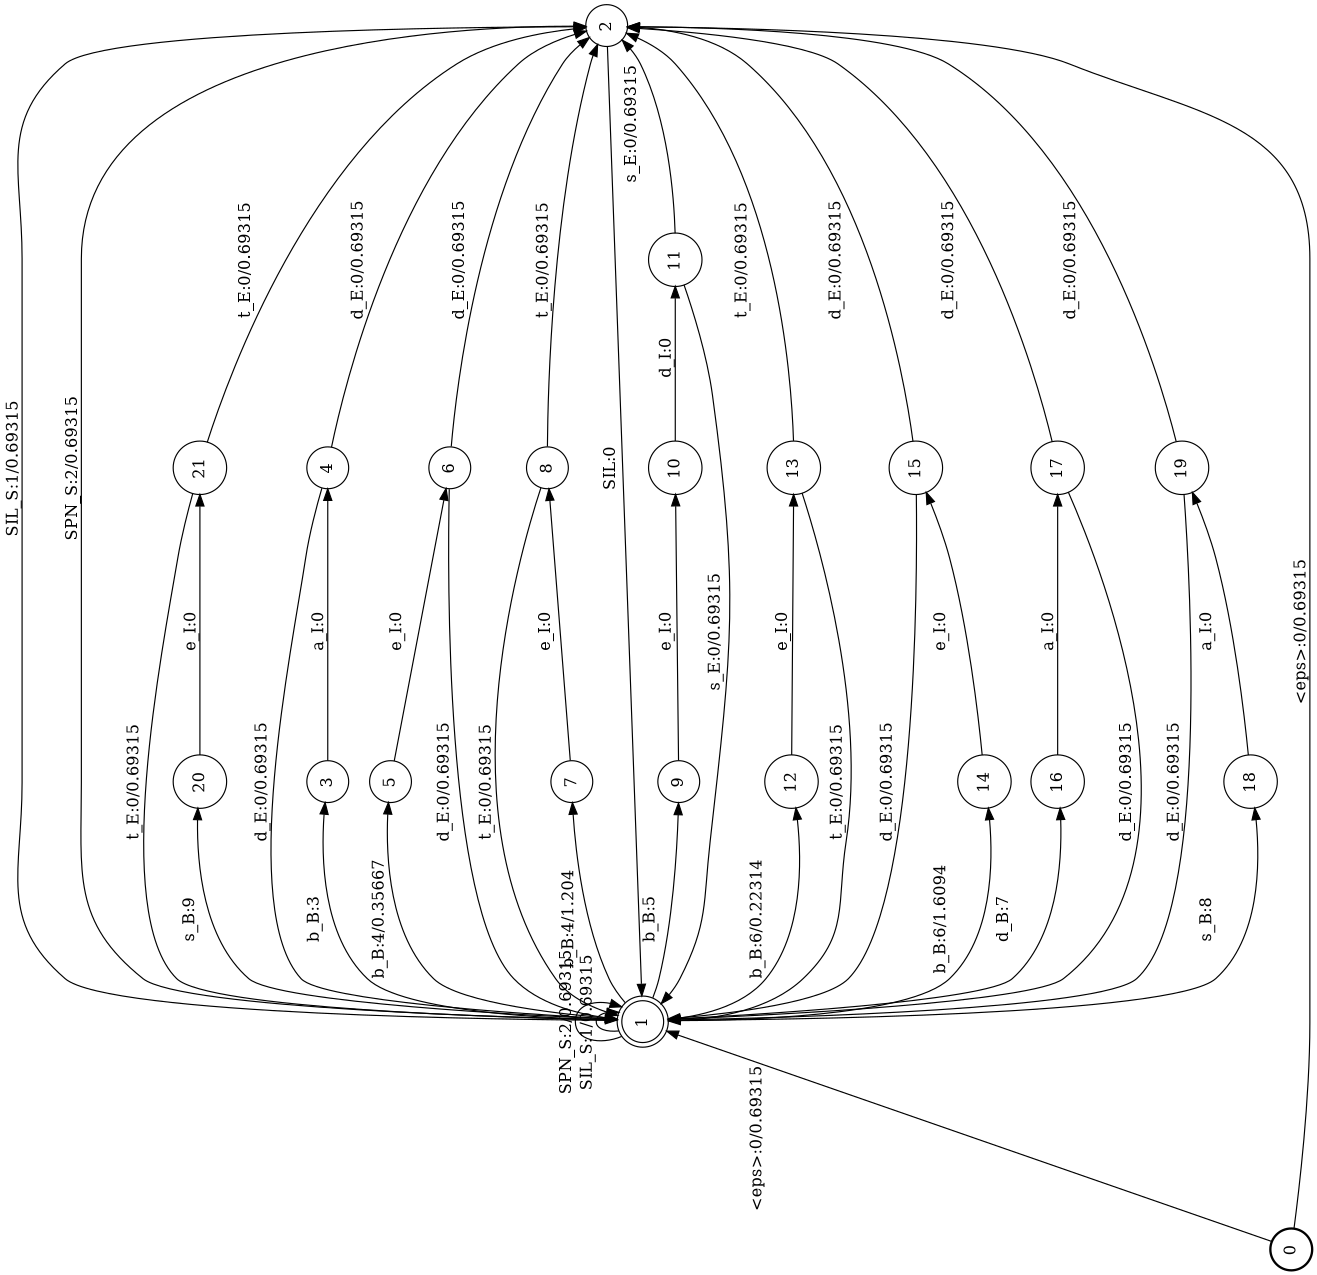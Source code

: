 digraph FST {
rankdir = LR;
size = "8.5,11";
label = "";
center = 1;
orientation = Landscape;
ranksep = "0.4";
nodesep = "0.25";
0 [label = "0", shape = circle, style = bold, fontsize = 14]
	0 -> 1 [label = "<eps>:0/0.69315", fontsize = 14];
	0 -> 2 [label = "<eps>:0/0.69315", fontsize = 14];
1 [label = "1", shape = doublecircle, style = solid, fontsize = 14]
	1 -> 1 [label = "SIL_S:1/0.69315", fontsize = 14];
	1 -> 2 [label = "SIL_S:1/0.69315", fontsize = 14];
	1 -> 1 [label = "SPN_S:2/0.69315", fontsize = 14];
	1 -> 2 [label = "SPN_S:2/0.69315", fontsize = 14];
	1 -> 3 [label = "b_B:3", fontsize = 14];
	1 -> 5 [label = "b_B:4/0.35667", fontsize = 14];
	1 -> 7 [label = "b_B:4/1.204", fontsize = 14];
	1 -> 9 [label = "b_B:5", fontsize = 14];
	1 -> 12 [label = "b_B:6/0.22314", fontsize = 14];
	1 -> 14 [label = "b_B:6/1.6094", fontsize = 14];
	1 -> 16 [label = "d_B:7", fontsize = 14];
	1 -> 18 [label = "s_B:8", fontsize = 14];
	1 -> 20 [label = "s_B:9", fontsize = 14];
2 [label = "2", shape = circle, style = solid, fontsize = 14]
	2 -> 1 [label = "SIL:0", fontsize = 14];
3 [label = "3", shape = circle, style = solid, fontsize = 14]
	3 -> 4 [label = "a_I:0", fontsize = 14];
4 [label = "4", shape = circle, style = solid, fontsize = 14]
	4 -> 1 [label = "d_E:0/0.69315", fontsize = 14];
	4 -> 2 [label = "d_E:0/0.69315", fontsize = 14];
5 [label = "5", shape = circle, style = solid, fontsize = 14]
	5 -> 6 [label = "e_I:0", fontsize = 14];
6 [label = "6", shape = circle, style = solid, fontsize = 14]
	6 -> 1 [label = "d_E:0/0.69315", fontsize = 14];
	6 -> 2 [label = "d_E:0/0.69315", fontsize = 14];
7 [label = "7", shape = circle, style = solid, fontsize = 14]
	7 -> 8 [label = "e_I:0", fontsize = 14];
8 [label = "8", shape = circle, style = solid, fontsize = 14]
	8 -> 1 [label = "t_E:0/0.69315", fontsize = 14];
	8 -> 2 [label = "t_E:0/0.69315", fontsize = 14];
9 [label = "9", shape = circle, style = solid, fontsize = 14]
	9 -> 10 [label = "e_I:0", fontsize = 14];
10 [label = "10", shape = circle, style = solid, fontsize = 14]
	10 -> 11 [label = "d_I:0", fontsize = 14];
11 [label = "11", shape = circle, style = solid, fontsize = 14]
	11 -> 1 [label = "s_E:0/0.69315", fontsize = 14];
	11 -> 2 [label = "s_E:0/0.69315", fontsize = 14];
12 [label = "12", shape = circle, style = solid, fontsize = 14]
	12 -> 13 [label = "e_I:0", fontsize = 14];
13 [label = "13", shape = circle, style = solid, fontsize = 14]
	13 -> 1 [label = "t_E:0/0.69315", fontsize = 14];
	13 -> 2 [label = "t_E:0/0.69315", fontsize = 14];
14 [label = "14", shape = circle, style = solid, fontsize = 14]
	14 -> 15 [label = "e_I:0", fontsize = 14];
15 [label = "15", shape = circle, style = solid, fontsize = 14]
	15 -> 1 [label = "d_E:0/0.69315", fontsize = 14];
	15 -> 2 [label = "d_E:0/0.69315", fontsize = 14];
16 [label = "16", shape = circle, style = solid, fontsize = 14]
	16 -> 17 [label = "a_I:0", fontsize = 14];
17 [label = "17", shape = circle, style = solid, fontsize = 14]
	17 -> 1 [label = "d_E:0/0.69315", fontsize = 14];
	17 -> 2 [label = "d_E:0/0.69315", fontsize = 14];
18 [label = "18", shape = circle, style = solid, fontsize = 14]
	18 -> 19 [label = "a_I:0", fontsize = 14];
19 [label = "19", shape = circle, style = solid, fontsize = 14]
	19 -> 1 [label = "d_E:0/0.69315", fontsize = 14];
	19 -> 2 [label = "d_E:0/0.69315", fontsize = 14];
20 [label = "20", shape = circle, style = solid, fontsize = 14]
	20 -> 21 [label = "e_I:0", fontsize = 14];
21 [label = "21", shape = circle, style = solid, fontsize = 14]
	21 -> 1 [label = "t_E:0/0.69315", fontsize = 14];
	21 -> 2 [label = "t_E:0/0.69315", fontsize = 14];
}
